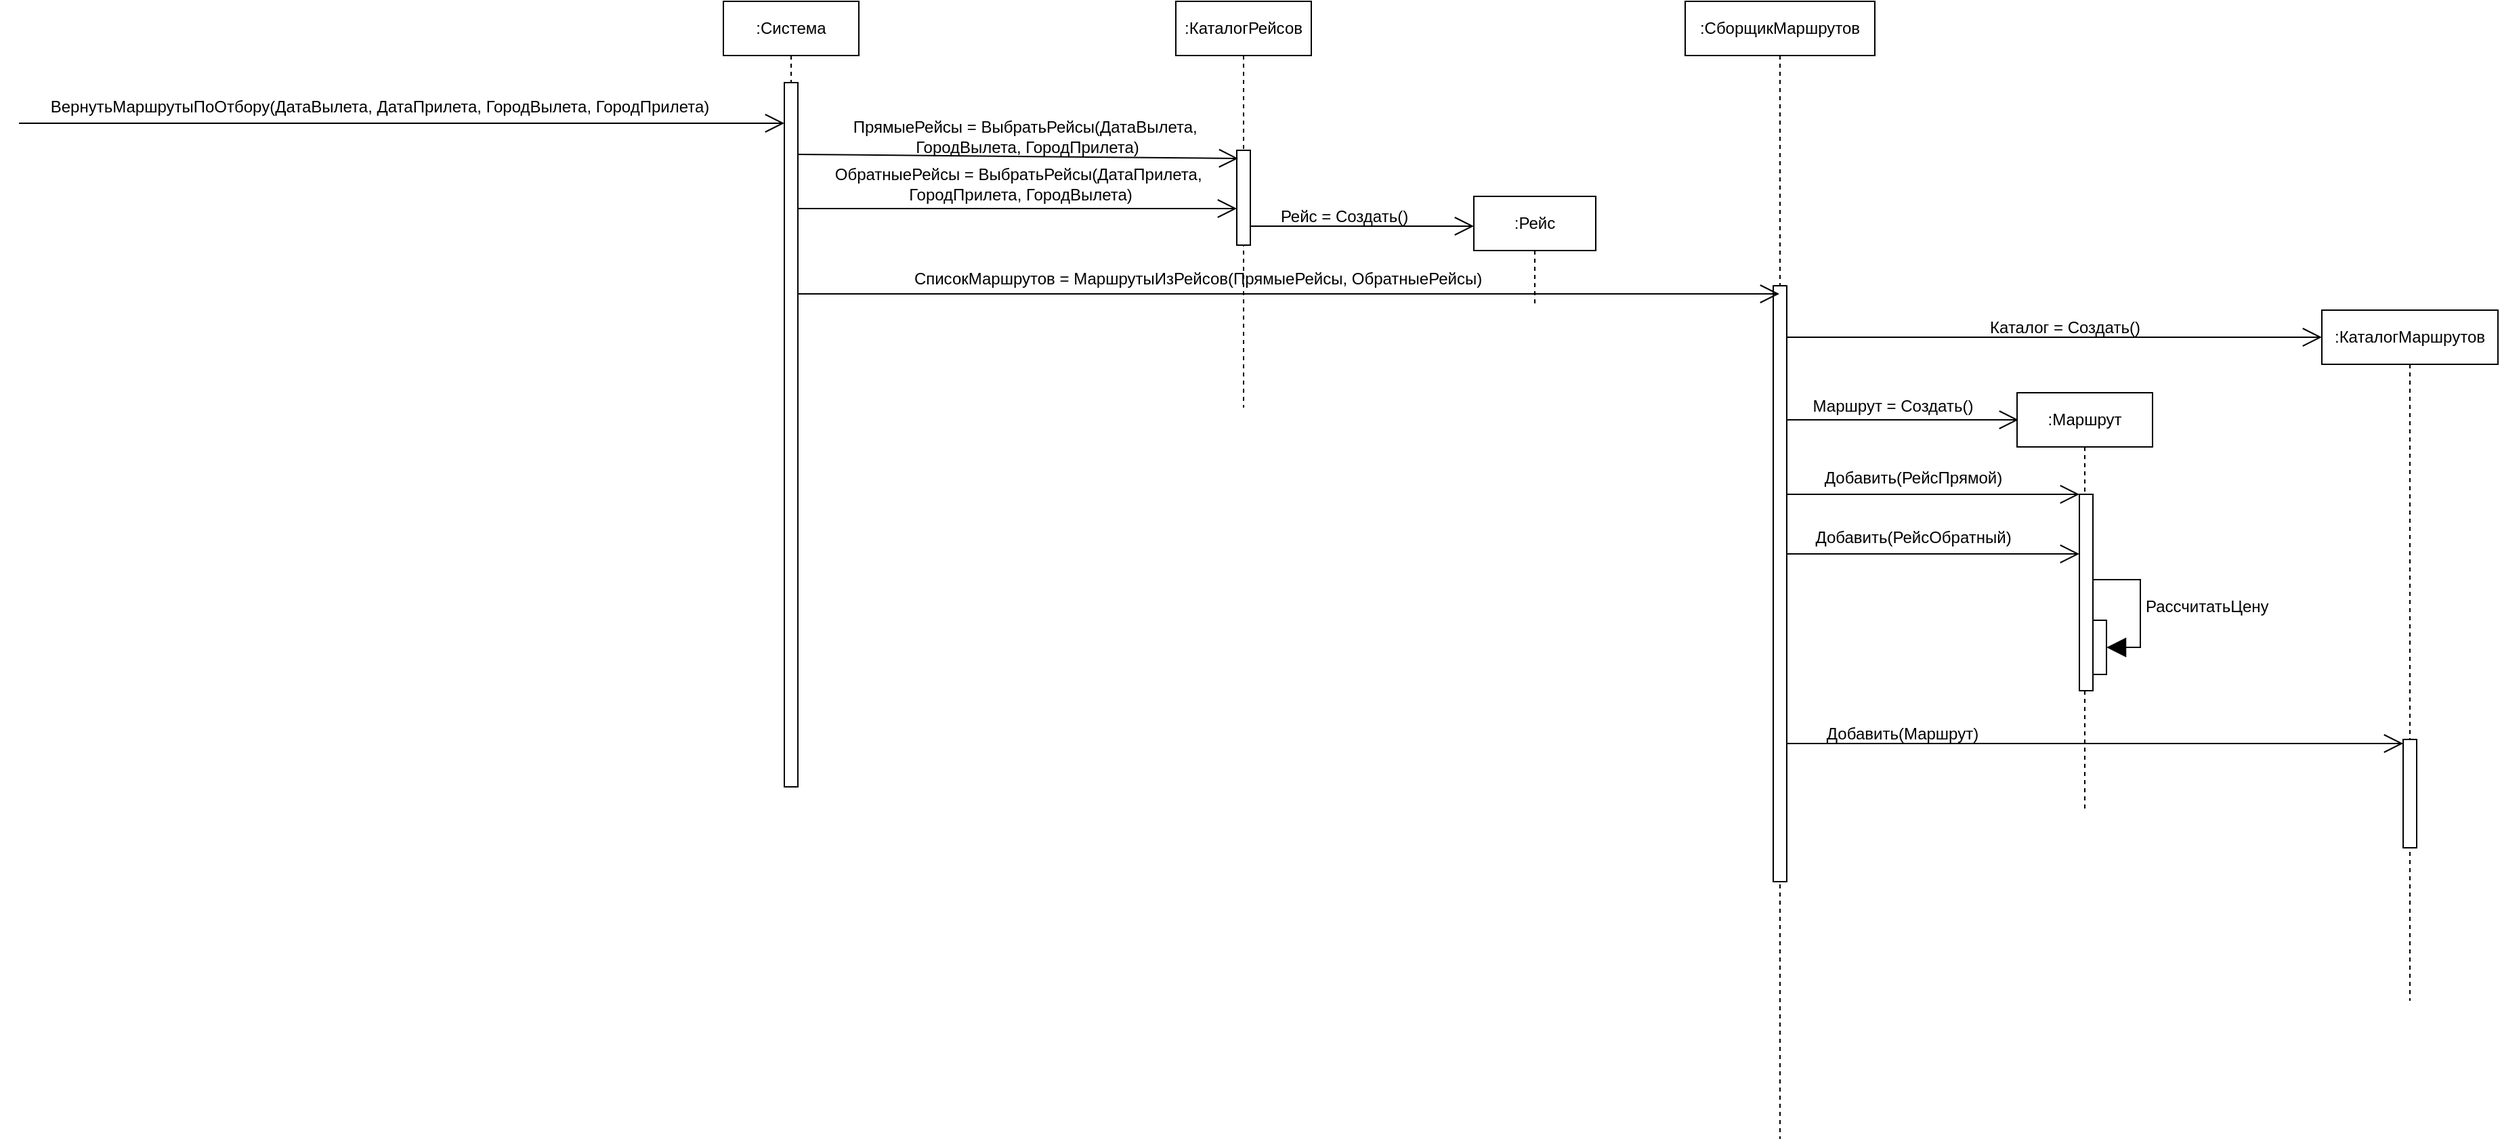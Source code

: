<mxfile version="24.8.6">
  <diagram name="Страница — 1" id="ZNCVUd0mU2nUiBDq-4Yq">
    <mxGraphModel dx="2461" dy="794" grid="1" gridSize="10" guides="1" tooltips="1" connect="1" arrows="1" fold="1" page="1" pageScale="1" pageWidth="827" pageHeight="1169" math="0" shadow="0">
      <root>
        <mxCell id="0" />
        <mxCell id="1" parent="0" />
        <mxCell id="byzXYcXOz94wg6up4ohZ-3" value=":Система" style="shape=umlLifeline;perimeter=lifelinePerimeter;whiteSpace=wrap;html=1;container=1;dropTarget=0;collapsible=0;recursiveResize=0;outlineConnect=0;portConstraint=eastwest;newEdgeStyle={&quot;curved&quot;:0,&quot;rounded&quot;:0};" parent="1" vertex="1">
          <mxGeometry x="80" y="40" width="100" height="580" as="geometry" />
        </mxCell>
        <mxCell id="byzXYcXOz94wg6up4ohZ-5" value="" style="html=1;points=[[0,0,0,0,5],[0,1,0,0,-5],[1,0,0,0,5],[1,1,0,0,-5]];perimeter=orthogonalPerimeter;outlineConnect=0;targetShapes=umlLifeline;portConstraint=eastwest;newEdgeStyle={&quot;curved&quot;:0,&quot;rounded&quot;:0};" parent="byzXYcXOz94wg6up4ohZ-3" vertex="1">
          <mxGeometry x="45" y="60" width="10" height="520" as="geometry" />
        </mxCell>
        <mxCell id="byzXYcXOz94wg6up4ohZ-4" value=":КаталогМаршрутов" style="shape=umlLifeline;perimeter=lifelinePerimeter;whiteSpace=wrap;html=1;container=1;dropTarget=0;collapsible=0;recursiveResize=0;outlineConnect=0;portConstraint=eastwest;newEdgeStyle={&quot;curved&quot;:0,&quot;rounded&quot;:0};" parent="1" vertex="1">
          <mxGeometry x="1260" y="268" width="130" height="510" as="geometry" />
        </mxCell>
        <mxCell id="byzXYcXOz94wg6up4ohZ-10" value="" style="html=1;points=[[0,0,0,0,5],[0,1,0,0,-5],[1,0,0,0,5],[1,1,0,0,-5]];perimeter=orthogonalPerimeter;outlineConnect=0;targetShapes=umlLifeline;portConstraint=eastwest;newEdgeStyle={&quot;curved&quot;:0,&quot;rounded&quot;:0};" parent="byzXYcXOz94wg6up4ohZ-4" vertex="1">
          <mxGeometry x="60" y="317" width="10" height="80" as="geometry" />
        </mxCell>
        <mxCell id="byzXYcXOz94wg6up4ohZ-12" value=":СборщикМаршрутов" style="shape=umlLifeline;perimeter=lifelinePerimeter;whiteSpace=wrap;html=1;container=1;dropTarget=0;collapsible=0;recursiveResize=0;outlineConnect=0;portConstraint=eastwest;newEdgeStyle={&quot;curved&quot;:0,&quot;rounded&quot;:0};" parent="1" vertex="1">
          <mxGeometry x="790" y="40" width="140" height="840" as="geometry" />
        </mxCell>
        <mxCell id="byzXYcXOz94wg6up4ohZ-16" value="" style="html=1;points=[[0,0,0,0,5],[0,1,0,0,-5],[1,0,0,0,5],[1,1,0,0,-5]];perimeter=orthogonalPerimeter;outlineConnect=0;targetShapes=umlLifeline;portConstraint=eastwest;newEdgeStyle={&quot;curved&quot;:0,&quot;rounded&quot;:0};" parent="byzXYcXOz94wg6up4ohZ-12" vertex="1">
          <mxGeometry x="65" y="210" width="10" height="440" as="geometry" />
        </mxCell>
        <mxCell id="byzXYcXOz94wg6up4ohZ-14" value=":КаталогРейсов" style="shape=umlLifeline;perimeter=lifelinePerimeter;whiteSpace=wrap;html=1;container=1;dropTarget=0;collapsible=0;recursiveResize=0;outlineConnect=0;portConstraint=eastwest;newEdgeStyle={&quot;curved&quot;:0,&quot;rounded&quot;:0};" parent="1" vertex="1">
          <mxGeometry x="414" y="40" width="100" height="300" as="geometry" />
        </mxCell>
        <mxCell id="byzXYcXOz94wg6up4ohZ-17" value=":Маршрут" style="shape=umlLifeline;perimeter=lifelinePerimeter;whiteSpace=wrap;html=1;container=1;dropTarget=0;collapsible=0;recursiveResize=0;outlineConnect=0;portConstraint=eastwest;newEdgeStyle={&quot;curved&quot;:0,&quot;rounded&quot;:0};" parent="1" vertex="1">
          <mxGeometry x="1035" y="329" width="100" height="310" as="geometry" />
        </mxCell>
        <mxCell id="byzXYcXOz94wg6up4ohZ-21" value="" style="html=1;points=[[0,0,0,0,5],[0,1,0,0,-5],[1,0,0,0,5],[1,1,0,0,-5]];perimeter=orthogonalPerimeter;outlineConnect=0;targetShapes=umlLifeline;portConstraint=eastwest;newEdgeStyle={&quot;curved&quot;:0,&quot;rounded&quot;:0};" parent="byzXYcXOz94wg6up4ohZ-17" vertex="1">
          <mxGeometry x="46" y="75" width="10" height="145" as="geometry" />
        </mxCell>
        <mxCell id="byzXYcXOz94wg6up4ohZ-60" value="&lt;div&gt;&lt;br&gt;&lt;/div&gt;&lt;div&gt;&lt;br&gt;&lt;/div&gt;&lt;div&gt;&lt;br&gt;&lt;/div&gt;&lt;div&gt;&lt;br&gt;&lt;/div&gt;" style="html=1;points=[[0,0,0,0,5],[0,1,0,0,-5],[1,0,0,0,5],[1,1,0,0,-5]];perimeter=orthogonalPerimeter;outlineConnect=0;targetShapes=umlLifeline;portConstraint=eastwest;newEdgeStyle={&quot;curved&quot;:0,&quot;rounded&quot;:0};strokeColor=default;align=center;verticalAlign=middle;fontFamily=Helvetica;fontSize=12;fontColor=default;fillColor=default;" parent="byzXYcXOz94wg6up4ohZ-17" vertex="1">
          <mxGeometry x="56" y="168" width="10" height="40" as="geometry" />
        </mxCell>
        <mxCell id="byzXYcXOz94wg6up4ohZ-61" value="РассчитатьЦену" style="html=1;align=left;spacingLeft=2;endArrow=block;rounded=0;edgeStyle=orthogonalEdgeStyle;curved=0;rounded=0;strokeColor=default;verticalAlign=middle;fontFamily=Helvetica;fontSize=12;fontColor=default;labelBackgroundColor=default;autosize=1;resizable=0;endSize=12;" parent="byzXYcXOz94wg6up4ohZ-17" edge="1">
          <mxGeometry relative="1" as="geometry">
            <mxPoint x="56" y="138.029" as="sourcePoint" />
            <Array as="points">
              <mxPoint x="91" y="138" />
              <mxPoint x="91" y="188" />
            </Array>
            <mxPoint x="66" y="188.029" as="targetPoint" />
          </mxGeometry>
        </mxCell>
        <mxCell id="byzXYcXOz94wg6up4ohZ-18" value="" style="endArrow=open;endFill=1;endSize=12;html=1;rounded=0;" parent="1" edge="1">
          <mxGeometry width="160" relative="1" as="geometry">
            <mxPoint x="865" y="349" as="sourcePoint" />
            <mxPoint x="1036" y="349" as="targetPoint" />
          </mxGeometry>
        </mxCell>
        <mxCell id="byzXYcXOz94wg6up4ohZ-19" value="Маршрут = Создать()" style="text;html=1;align=center;verticalAlign=middle;resizable=0;points=[];autosize=1;strokeColor=none;fillColor=none;" parent="1" vertex="1">
          <mxGeometry x="873" y="324" width="140" height="30" as="geometry" />
        </mxCell>
        <mxCell id="byzXYcXOz94wg6up4ohZ-23" value="" style="html=1;points=[[0,0,0,0,5],[0,1,0,0,-5],[1,0,0,0,5],[1,1,0,0,-5]];perimeter=orthogonalPerimeter;outlineConnect=0;targetShapes=umlLifeline;portConstraint=eastwest;newEdgeStyle={&quot;curved&quot;:0,&quot;rounded&quot;:0};" parent="1" vertex="1">
          <mxGeometry x="459" y="150" width="10" height="70" as="geometry" />
        </mxCell>
        <mxCell id="byzXYcXOz94wg6up4ohZ-27" value="" style="endArrow=open;endFill=1;endSize=12;html=1;rounded=0;entryX=0.46;entryY=0.9;entryDx=0;entryDy=0;entryPerimeter=0;" parent="1" edge="1">
          <mxGeometry width="160" relative="1" as="geometry">
            <mxPoint x="135" y="153.0" as="sourcePoint" />
            <mxPoint x="460.0" y="156.0" as="targetPoint" />
          </mxGeometry>
        </mxCell>
        <mxCell id="byzXYcXOz94wg6up4ohZ-28" value="ПрямыеРейсы = ВыбратьРейсы(ДатаВылета,&amp;nbsp;&lt;div&gt;ГородВылета, ГородПрилета)&lt;/div&gt;" style="text;html=1;align=center;verticalAlign=middle;resizable=0;points=[];autosize=1;strokeColor=none;fillColor=none;" parent="1" vertex="1">
          <mxGeometry x="164" y="120" width="280" height="40" as="geometry" />
        </mxCell>
        <mxCell id="byzXYcXOz94wg6up4ohZ-29" value="" style="endArrow=open;endFill=1;endSize=12;html=1;rounded=0;" parent="1" target="byzXYcXOz94wg6up4ohZ-5" edge="1">
          <mxGeometry width="160" relative="1" as="geometry">
            <mxPoint x="-440" y="130" as="sourcePoint" />
            <mxPoint x="120" y="128" as="targetPoint" />
          </mxGeometry>
        </mxCell>
        <mxCell id="byzXYcXOz94wg6up4ohZ-31" value="ВернутьМаршрутыПоОтбору(ДатаВылета, ДатаПрилета,&amp;nbsp;&lt;span style=&quot;background-color: initial;&quot;&gt;ГородВылета, ГородПрилета&lt;/span&gt;&lt;span style=&quot;background-color: initial;&quot;&gt;)&lt;/span&gt;" style="text;html=1;align=center;verticalAlign=middle;resizable=0;points=[];autosize=1;strokeColor=none;fillColor=none;fontFamily=Helvetica;fontSize=12;fontColor=default;" parent="1" vertex="1">
          <mxGeometry x="-429" y="103" width="510" height="30" as="geometry" />
        </mxCell>
        <mxCell id="byzXYcXOz94wg6up4ohZ-32" value="" style="endArrow=open;endFill=1;endSize=12;html=1;rounded=0;strokeColor=default;align=center;verticalAlign=middle;fontFamily=Helvetica;fontSize=12;fontColor=default;labelBackgroundColor=default;autosize=1;resizable=0;" parent="1" edge="1">
          <mxGeometry width="160" relative="1" as="geometry">
            <mxPoint x="135" y="256.0" as="sourcePoint" />
            <mxPoint x="859.5" y="256.0" as="targetPoint" />
          </mxGeometry>
        </mxCell>
        <mxCell id="byzXYcXOz94wg6up4ohZ-33" value="СписокМаршрутов = МаршрутыИзРейсов(ПрямыеРейсы, ОбратныеРейсы)" style="text;html=1;align=center;verticalAlign=middle;resizable=0;points=[];autosize=1;strokeColor=none;fillColor=none;fontFamily=Helvetica;fontSize=12;fontColor=default;" parent="1" vertex="1">
          <mxGeometry x="210" y="230" width="440" height="30" as="geometry" />
        </mxCell>
        <mxCell id="byzXYcXOz94wg6up4ohZ-38" value=":Рейс" style="shape=umlLifeline;perimeter=lifelinePerimeter;whiteSpace=wrap;html=1;container=1;dropTarget=0;collapsible=0;recursiveResize=0;outlineConnect=0;portConstraint=eastwest;newEdgeStyle={&quot;curved&quot;:0,&quot;rounded&quot;:0};" parent="1" vertex="1">
          <mxGeometry x="634" y="184" width="90" height="82" as="geometry" />
        </mxCell>
        <mxCell id="byzXYcXOz94wg6up4ohZ-40" value="" style="endArrow=open;endFill=1;endSize=12;html=1;rounded=0;strokeColor=default;align=center;verticalAlign=middle;fontFamily=Helvetica;fontSize=12;fontColor=default;labelBackgroundColor=default;autosize=1;resizable=0;" parent="1" edge="1">
          <mxGeometry width="160" relative="1" as="geometry">
            <mxPoint x="469.0" y="206.0" as="sourcePoint" />
            <mxPoint x="634" y="206" as="targetPoint" />
          </mxGeometry>
        </mxCell>
        <mxCell id="byzXYcXOz94wg6up4ohZ-41" value="Рейс = Создать()" style="text;html=1;align=center;verticalAlign=middle;resizable=0;points=[];autosize=1;strokeColor=none;fillColor=none;fontFamily=Helvetica;fontSize=12;fontColor=default;" parent="1" vertex="1">
          <mxGeometry x="478" y="184" width="120" height="30" as="geometry" />
        </mxCell>
        <mxCell id="byzXYcXOz94wg6up4ohZ-42" value="" style="endArrow=open;endFill=1;endSize=12;html=1;rounded=0;strokeColor=default;align=center;verticalAlign=middle;fontFamily=Helvetica;fontSize=12;fontColor=default;labelBackgroundColor=default;autosize=1;resizable=0;" parent="1" target="byzXYcXOz94wg6up4ohZ-21" edge="1">
          <mxGeometry width="160" relative="1" as="geometry">
            <mxPoint x="865" y="404" as="sourcePoint" />
            <mxPoint x="1060" y="429" as="targetPoint" />
          </mxGeometry>
        </mxCell>
        <mxCell id="byzXYcXOz94wg6up4ohZ-43" value="Добавить(РейсПрямой)" style="text;html=1;align=center;verticalAlign=middle;resizable=0;points=[];autosize=1;strokeColor=none;fillColor=none;fontFamily=Helvetica;fontSize=12;fontColor=default;" parent="1" vertex="1">
          <mxGeometry x="883" y="377" width="150" height="30" as="geometry" />
        </mxCell>
        <mxCell id="byzXYcXOz94wg6up4ohZ-44" value="Добавить(РейсОбратный)" style="text;html=1;align=center;verticalAlign=middle;resizable=0;points=[];autosize=1;strokeColor=none;fillColor=none;fontFamily=Helvetica;fontSize=12;fontColor=default;" parent="1" vertex="1">
          <mxGeometry x="873" y="421" width="170" height="30" as="geometry" />
        </mxCell>
        <mxCell id="byzXYcXOz94wg6up4ohZ-45" value="" style="endArrow=open;endFill=1;endSize=12;html=1;rounded=0;strokeColor=default;align=center;verticalAlign=middle;fontFamily=Helvetica;fontSize=12;fontColor=default;labelBackgroundColor=default;autosize=1;resizable=0;" parent="1" target="byzXYcXOz94wg6up4ohZ-21" edge="1">
          <mxGeometry width="160" relative="1" as="geometry">
            <mxPoint x="865" y="448" as="sourcePoint" />
            <mxPoint x="1075" y="448" as="targetPoint" />
          </mxGeometry>
        </mxCell>
        <mxCell id="byzXYcXOz94wg6up4ohZ-62" value="ОбратныеРейсы = ВыбратьРейсы(ДатаПрилета,&amp;nbsp;&lt;br&gt;&lt;div&gt;&lt;span style=&quot;background-color: initial;&quot;&gt;ГородПрилета,&amp;nbsp;&lt;/span&gt;ГородВылета)&lt;/div&gt;" style="text;html=1;align=center;verticalAlign=middle;resizable=0;points=[];autosize=1;strokeColor=none;fillColor=none;" parent="1" vertex="1">
          <mxGeometry x="149" y="155" width="300" height="40" as="geometry" />
        </mxCell>
        <mxCell id="byzXYcXOz94wg6up4ohZ-63" value="" style="endArrow=open;endFill=1;endSize=12;html=1;rounded=0;" parent="1" edge="1">
          <mxGeometry width="160" relative="1" as="geometry">
            <mxPoint x="135" y="193.0" as="sourcePoint" />
            <mxPoint x="459.0" y="193.0" as="targetPoint" />
          </mxGeometry>
        </mxCell>
        <mxCell id="byzXYcXOz94wg6up4ohZ-64" value="" style="endArrow=open;endFill=1;endSize=12;html=1;rounded=0;strokeColor=default;align=center;verticalAlign=middle;fontFamily=Helvetica;fontSize=12;fontColor=default;labelBackgroundColor=default;autosize=1;resizable=0;" parent="1" edge="1">
          <mxGeometry width="160" relative="1" as="geometry">
            <mxPoint x="865" y="288.0" as="sourcePoint" />
            <mxPoint x="1260" y="288" as="targetPoint" />
          </mxGeometry>
        </mxCell>
        <mxCell id="byzXYcXOz94wg6up4ohZ-65" value="Каталог = Создать()" style="text;html=1;align=center;verticalAlign=middle;resizable=0;points=[];autosize=1;strokeColor=none;fillColor=none;fontFamily=Helvetica;fontSize=12;fontColor=default;" parent="1" vertex="1">
          <mxGeometry x="1005" y="266" width="130" height="30" as="geometry" />
        </mxCell>
        <mxCell id="byzXYcXOz94wg6up4ohZ-66" value="" style="endArrow=open;endFill=1;endSize=12;html=1;rounded=0;strokeColor=default;align=center;verticalAlign=middle;fontFamily=Helvetica;fontSize=12;fontColor=default;labelBackgroundColor=default;autosize=1;resizable=0;" parent="1" target="byzXYcXOz94wg6up4ohZ-10" edge="1">
          <mxGeometry width="160" relative="1" as="geometry">
            <mxPoint x="865" y="588.0" as="sourcePoint" />
            <mxPoint x="1038" y="598" as="targetPoint" />
          </mxGeometry>
        </mxCell>
        <mxCell id="byzXYcXOz94wg6up4ohZ-67" value="Добавить(Маршрут)" style="text;html=1;align=center;verticalAlign=middle;resizable=0;points=[];autosize=1;strokeColor=none;fillColor=none;fontFamily=Helvetica;fontSize=12;fontColor=default;" parent="1" vertex="1">
          <mxGeometry x="880" y="566" width="140" height="30" as="geometry" />
        </mxCell>
      </root>
    </mxGraphModel>
  </diagram>
</mxfile>
